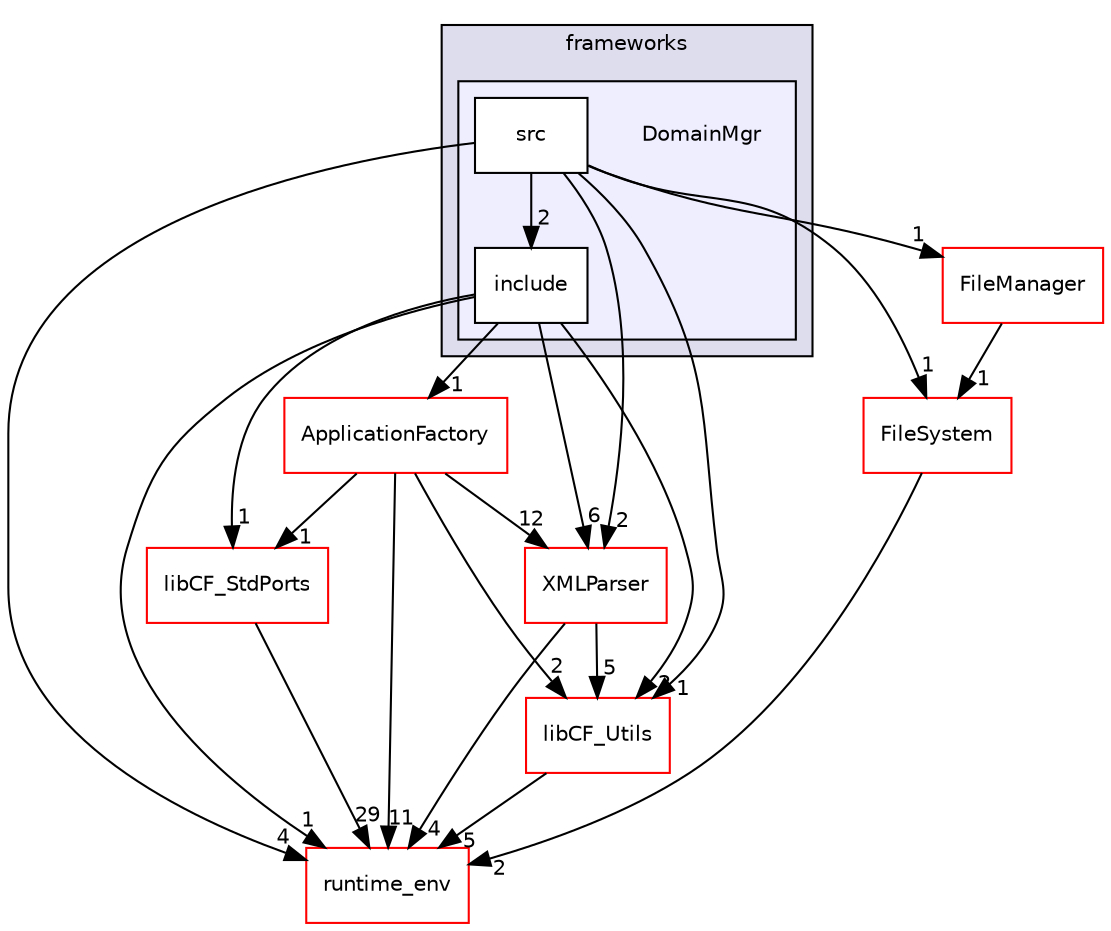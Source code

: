 digraph "frameworks/DomainMgr" {
  compound=true
  node [ fontsize="10", fontname="Helvetica"];
  edge [ labelfontsize="10", labelfontname="Helvetica"];
  subgraph clusterdir_27e7b6da28153e106312658788f622d3 {
    graph [ bgcolor="#ddddee", pencolor="black", label="frameworks" fontname="Helvetica", fontsize="10", URL="dir_27e7b6da28153e106312658788f622d3.html"]
  subgraph clusterdir_876db2d079b5e78b6b0817082ed6e396 {
    graph [ bgcolor="#eeeeff", pencolor="black", label="" URL="dir_876db2d079b5e78b6b0817082ed6e396.html"];
    dir_876db2d079b5e78b6b0817082ed6e396 [shape=plaintext label="DomainMgr"];
    dir_a1e9d5cf89eac34fe1b1e4d5b81f8ca0 [shape=box label="include" color="black" fillcolor="white" style="filled" URL="dir_a1e9d5cf89eac34fe1b1e4d5b81f8ca0.html"];
    dir_636ae741360790bf9a77e65d12c69e17 [shape=box label="src" color="black" fillcolor="white" style="filled" URL="dir_636ae741360790bf9a77e65d12c69e17.html"];
  }
  }
  dir_82d23cf221d390315bcc70b79c1eb009 [shape=box label="XMLParser" fillcolor="white" style="filled" color="red" URL="dir_82d23cf221d390315bcc70b79c1eb009.html"];
  dir_415fd844ad1371cc0541b88918b9f3f6 [shape=box label="libCF_StdPorts" fillcolor="white" style="filled" color="red" URL="dir_415fd844ad1371cc0541b88918b9f3f6.html"];
  dir_ecac01cf0516f87ea4205d3d96f45c96 [shape=box label="libCF_Utils" fillcolor="white" style="filled" color="red" URL="dir_ecac01cf0516f87ea4205d3d96f45c96.html"];
  dir_5f7b68a92237d50a7466c25d243e3172 [shape=box label="ApplicationFactory" fillcolor="white" style="filled" color="red" URL="dir_5f7b68a92237d50a7466c25d243e3172.html"];
  dir_a92f637608b09557df2e8981ffcc95de [shape=box label="FileManager" fillcolor="white" style="filled" color="red" URL="dir_a92f637608b09557df2e8981ffcc95de.html"];
  dir_40a97078142f0fc7074e01eb79f0bef3 [shape=box label="FileSystem" fillcolor="white" style="filled" color="red" URL="dir_40a97078142f0fc7074e01eb79f0bef3.html"];
  dir_f225e4d86008d3e73336a06c8611e2b4 [shape=box label="runtime_env" fillcolor="white" style="filled" color="red" URL="dir_f225e4d86008d3e73336a06c8611e2b4.html"];
  dir_82d23cf221d390315bcc70b79c1eb009->dir_ecac01cf0516f87ea4205d3d96f45c96 [headlabel="5", labeldistance=1.5 headhref="dir_000031_000028.html"];
  dir_82d23cf221d390315bcc70b79c1eb009->dir_f225e4d86008d3e73336a06c8611e2b4 [headlabel="4", labeldistance=1.5 headhref="dir_000031_000034.html"];
  dir_415fd844ad1371cc0541b88918b9f3f6->dir_f225e4d86008d3e73336a06c8611e2b4 [headlabel="29", labeldistance=1.5 headhref="dir_000025_000034.html"];
  dir_ecac01cf0516f87ea4205d3d96f45c96->dir_f225e4d86008d3e73336a06c8611e2b4 [headlabel="5", labeldistance=1.5 headhref="dir_000028_000034.html"];
  dir_636ae741360790bf9a77e65d12c69e17->dir_82d23cf221d390315bcc70b79c1eb009 [headlabel="2", labeldistance=1.5 headhref="dir_000015_000031.html"];
  dir_636ae741360790bf9a77e65d12c69e17->dir_ecac01cf0516f87ea4205d3d96f45c96 [headlabel="1", labeldistance=1.5 headhref="dir_000015_000028.html"];
  dir_636ae741360790bf9a77e65d12c69e17->dir_a1e9d5cf89eac34fe1b1e4d5b81f8ca0 [headlabel="2", labeldistance=1.5 headhref="dir_000015_000014.html"];
  dir_636ae741360790bf9a77e65d12c69e17->dir_a92f637608b09557df2e8981ffcc95de [headlabel="1", labeldistance=1.5 headhref="dir_000015_000019.html"];
  dir_636ae741360790bf9a77e65d12c69e17->dir_40a97078142f0fc7074e01eb79f0bef3 [headlabel="1", labeldistance=1.5 headhref="dir_000015_000022.html"];
  dir_636ae741360790bf9a77e65d12c69e17->dir_f225e4d86008d3e73336a06c8611e2b4 [headlabel="4", labeldistance=1.5 headhref="dir_000015_000034.html"];
  dir_a1e9d5cf89eac34fe1b1e4d5b81f8ca0->dir_82d23cf221d390315bcc70b79c1eb009 [headlabel="6", labeldistance=1.5 headhref="dir_000014_000031.html"];
  dir_a1e9d5cf89eac34fe1b1e4d5b81f8ca0->dir_415fd844ad1371cc0541b88918b9f3f6 [headlabel="1", labeldistance=1.5 headhref="dir_000014_000025.html"];
  dir_a1e9d5cf89eac34fe1b1e4d5b81f8ca0->dir_ecac01cf0516f87ea4205d3d96f45c96 [headlabel="2", labeldistance=1.5 headhref="dir_000014_000028.html"];
  dir_a1e9d5cf89eac34fe1b1e4d5b81f8ca0->dir_5f7b68a92237d50a7466c25d243e3172 [headlabel="1", labeldistance=1.5 headhref="dir_000014_000004.html"];
  dir_a1e9d5cf89eac34fe1b1e4d5b81f8ca0->dir_f225e4d86008d3e73336a06c8611e2b4 [headlabel="1", labeldistance=1.5 headhref="dir_000014_000034.html"];
  dir_5f7b68a92237d50a7466c25d243e3172->dir_82d23cf221d390315bcc70b79c1eb009 [headlabel="12", labeldistance=1.5 headhref="dir_000004_000031.html"];
  dir_5f7b68a92237d50a7466c25d243e3172->dir_415fd844ad1371cc0541b88918b9f3f6 [headlabel="1", labeldistance=1.5 headhref="dir_000004_000025.html"];
  dir_5f7b68a92237d50a7466c25d243e3172->dir_ecac01cf0516f87ea4205d3d96f45c96 [headlabel="2", labeldistance=1.5 headhref="dir_000004_000028.html"];
  dir_5f7b68a92237d50a7466c25d243e3172->dir_f225e4d86008d3e73336a06c8611e2b4 [headlabel="11", labeldistance=1.5 headhref="dir_000004_000034.html"];
  dir_a92f637608b09557df2e8981ffcc95de->dir_40a97078142f0fc7074e01eb79f0bef3 [headlabel="1", labeldistance=1.5 headhref="dir_000019_000022.html"];
  dir_40a97078142f0fc7074e01eb79f0bef3->dir_f225e4d86008d3e73336a06c8611e2b4 [headlabel="2", labeldistance=1.5 headhref="dir_000022_000034.html"];
}
